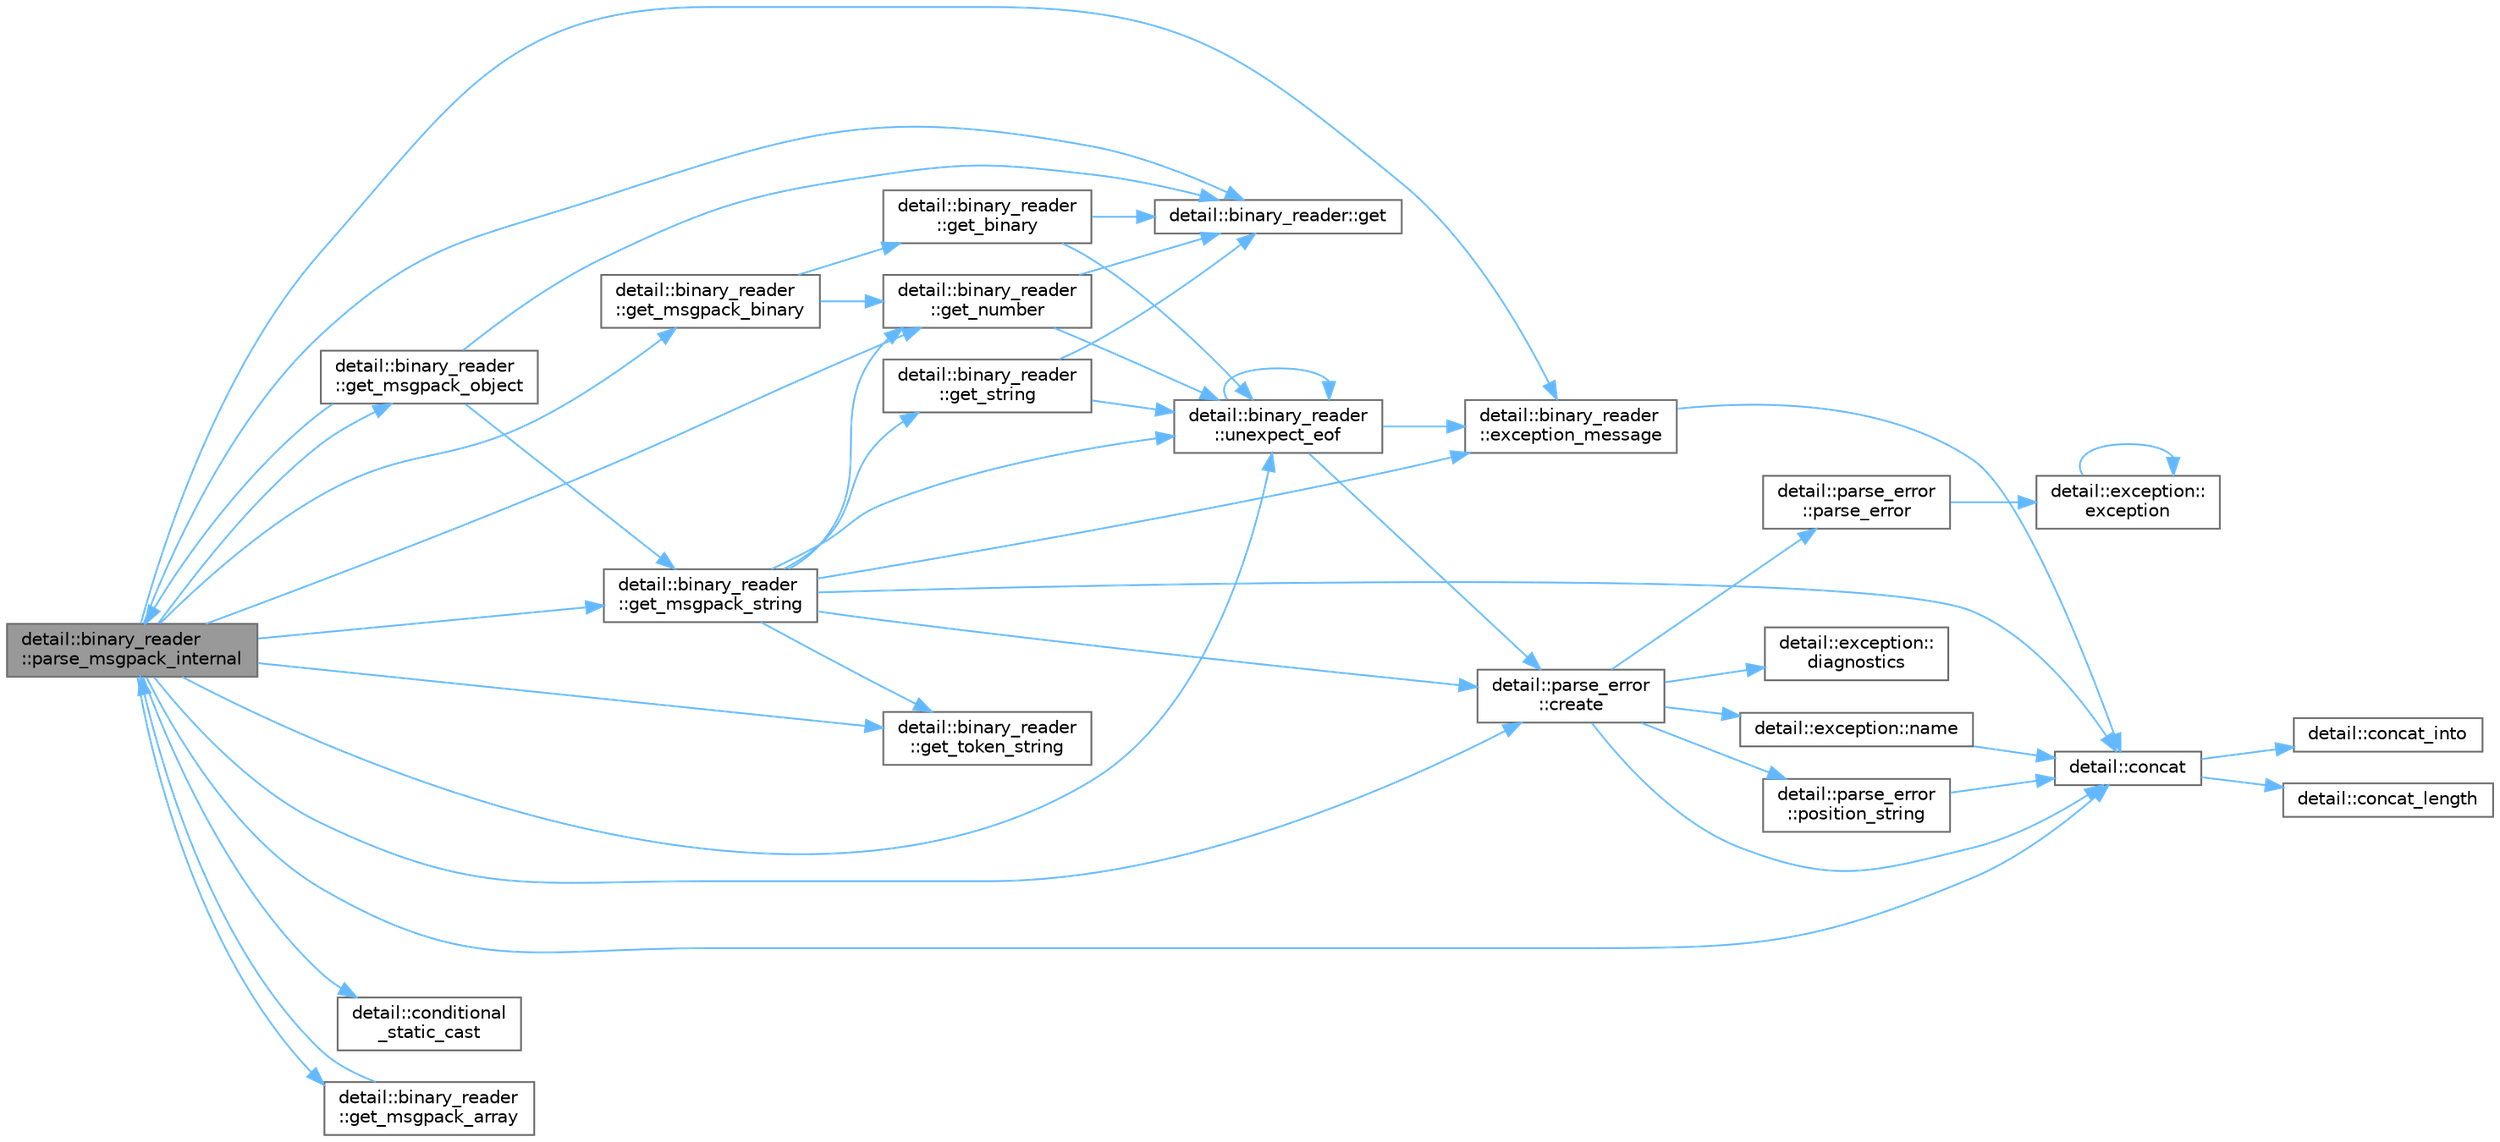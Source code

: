 digraph "detail::binary_reader::parse_msgpack_internal"
{
 // LATEX_PDF_SIZE
  bgcolor="transparent";
  edge [fontname=Helvetica,fontsize=10,labelfontname=Helvetica,labelfontsize=10];
  node [fontname=Helvetica,fontsize=10,shape=box,height=0.2,width=0.4];
  rankdir="LR";
  Node1 [id="Node000001",label="detail::binary_reader\l::parse_msgpack_internal",height=0.2,width=0.4,color="gray40", fillcolor="grey60", style="filled", fontcolor="black",tooltip=" "];
  Node1 -> Node2 [id="edge1_Node000001_Node000002",color="steelblue1",style="solid",tooltip=" "];
  Node2 [id="Node000002",label="detail::concat",height=0.2,width=0.4,color="grey40", fillcolor="white", style="filled",URL="$namespacedetail.html#a266fb3d4bf633ad6c506434cc91164da",tooltip=" "];
  Node2 -> Node3 [id="edge2_Node000002_Node000003",color="steelblue1",style="solid",tooltip=" "];
  Node3 [id="Node000003",label="detail::concat_into",height=0.2,width=0.4,color="grey40", fillcolor="white", style="filled",URL="$namespacedetail.html#a89f967b745cf8df11ba9d59f93d97753",tooltip=" "];
  Node2 -> Node4 [id="edge3_Node000002_Node000004",color="steelblue1",style="solid",tooltip=" "];
  Node4 [id="Node000004",label="detail::concat_length",height=0.2,width=0.4,color="grey40", fillcolor="white", style="filled",URL="$namespacedetail.html#ac185140ed8c8fcc07a302a890b714b0d",tooltip=" "];
  Node1 -> Node5 [id="edge4_Node000001_Node000005",color="steelblue1",style="solid",tooltip=" "];
  Node5 [id="Node000005",label="detail::conditional\l_static_cast",height=0.2,width=0.4,color="grey40", fillcolor="white", style="filled",URL="$namespacedetail.html#a5d17f1d261bd9fec64c08343c9f809fc",tooltip=" "];
  Node1 -> Node6 [id="edge5_Node000001_Node000006",color="steelblue1",style="solid",tooltip=" "];
  Node6 [id="Node000006",label="detail::parse_error\l::create",height=0.2,width=0.4,color="grey40", fillcolor="white", style="filled",URL="$classdetail_1_1parse__error.html#a07046ea9f33d28f120af188ed674d6df",tooltip="create a parse error exception"];
  Node6 -> Node2 [id="edge6_Node000006_Node000002",color="steelblue1",style="solid",tooltip=" "];
  Node6 -> Node7 [id="edge7_Node000006_Node000007",color="steelblue1",style="solid",tooltip=" "];
  Node7 [id="Node000007",label="detail::exception::\ldiagnostics",height=0.2,width=0.4,color="grey40", fillcolor="white", style="filled",URL="$classdetail_1_1exception.html#a6b4a786b5c1c25dd3edaceb1bf2d5120",tooltip=" "];
  Node6 -> Node8 [id="edge8_Node000006_Node000008",color="steelblue1",style="solid",tooltip=" "];
  Node8 [id="Node000008",label="detail::exception::name",height=0.2,width=0.4,color="grey40", fillcolor="white", style="filled",URL="$classdetail_1_1exception.html#a8f1eb56b9964c8dd84d89d0da98d883b",tooltip=" "];
  Node8 -> Node2 [id="edge9_Node000008_Node000002",color="steelblue1",style="solid",tooltip=" "];
  Node6 -> Node9 [id="edge10_Node000006_Node000009",color="steelblue1",style="solid",tooltip=" "];
  Node9 [id="Node000009",label="detail::parse_error\l::parse_error",height=0.2,width=0.4,color="grey40", fillcolor="white", style="filled",URL="$classdetail_1_1parse__error.html#a7703a00cc97c4590e56254b62b479ff5",tooltip=" "];
  Node9 -> Node10 [id="edge11_Node000009_Node000010",color="steelblue1",style="solid",tooltip=" "];
  Node10 [id="Node000010",label="detail::exception::\lexception",height=0.2,width=0.4,color="grey40", fillcolor="white", style="filled",URL="$classdetail_1_1exception.html#a528d6bc77e88490bbb84cde2222b7ff0",tooltip=" "];
  Node10 -> Node10 [id="edge12_Node000010_Node000010",color="steelblue1",style="solid",tooltip=" "];
  Node6 -> Node11 [id="edge13_Node000006_Node000011",color="steelblue1",style="solid",tooltip=" "];
  Node11 [id="Node000011",label="detail::parse_error\l::position_string",height=0.2,width=0.4,color="grey40", fillcolor="white", style="filled",URL="$classdetail_1_1parse__error.html#a19cdccb06cba79d7b4efc51f501ced8b",tooltip=" "];
  Node11 -> Node2 [id="edge14_Node000011_Node000002",color="steelblue1",style="solid",tooltip=" "];
  Node1 -> Node12 [id="edge15_Node000001_Node000012",color="steelblue1",style="solid",tooltip=" "];
  Node12 [id="Node000012",label="detail::binary_reader\l::exception_message",height=0.2,width=0.4,color="grey40", fillcolor="white", style="filled",URL="$classdetail_1_1binary__reader.html#a39c740811882a0023f6386858a5d5270",tooltip=" "];
  Node12 -> Node2 [id="edge16_Node000012_Node000002",color="steelblue1",style="solid",tooltip=" "];
  Node1 -> Node13 [id="edge17_Node000001_Node000013",color="steelblue1",style="solid",tooltip=" "];
  Node13 [id="Node000013",label="detail::binary_reader::get",height=0.2,width=0.4,color="grey40", fillcolor="white", style="filled",URL="$classdetail_1_1binary__reader.html#a9aeb80d0dd19032e1b2128b3f093a794",tooltip="get next character from the input"];
  Node1 -> Node14 [id="edge18_Node000001_Node000014",color="steelblue1",style="solid",tooltip=" "];
  Node14 [id="Node000014",label="detail::binary_reader\l::get_msgpack_array",height=0.2,width=0.4,color="grey40", fillcolor="white", style="filled",URL="$classdetail_1_1binary__reader.html#a975b19d6df6ec36e98a893bde5c48a08",tooltip=" "];
  Node14 -> Node1 [id="edge19_Node000014_Node000001",color="steelblue1",style="solid",tooltip=" "];
  Node1 -> Node15 [id="edge20_Node000001_Node000015",color="steelblue1",style="solid",tooltip=" "];
  Node15 [id="Node000015",label="detail::binary_reader\l::get_msgpack_binary",height=0.2,width=0.4,color="grey40", fillcolor="white", style="filled",URL="$classdetail_1_1binary__reader.html#aa2ebaeb5c91cb3065ffd8ad29c1e50e9",tooltip="reads a MessagePack byte array"];
  Node15 -> Node16 [id="edge21_Node000015_Node000016",color="steelblue1",style="solid",tooltip=" "];
  Node16 [id="Node000016",label="detail::binary_reader\l::get_binary",height=0.2,width=0.4,color="grey40", fillcolor="white", style="filled",URL="$classdetail_1_1binary__reader.html#a3ec63657f0ece66358be99ee7ec46c1f",tooltip="create a byte array by reading bytes from the input"];
  Node16 -> Node13 [id="edge22_Node000016_Node000013",color="steelblue1",style="solid",tooltip=" "];
  Node16 -> Node17 [id="edge23_Node000016_Node000017",color="steelblue1",style="solid",tooltip=" "];
  Node17 [id="Node000017",label="detail::binary_reader\l::unexpect_eof",height=0.2,width=0.4,color="grey40", fillcolor="white", style="filled",URL="$classdetail_1_1binary__reader.html#a86d19cc231aae395395030fd8ae19fd5",tooltip=" "];
  Node17 -> Node6 [id="edge24_Node000017_Node000006",color="steelblue1",style="solid",tooltip=" "];
  Node17 -> Node12 [id="edge25_Node000017_Node000012",color="steelblue1",style="solid",tooltip=" "];
  Node17 -> Node17 [id="edge26_Node000017_Node000017",color="steelblue1",style="solid",tooltip=" "];
  Node15 -> Node18 [id="edge27_Node000015_Node000018",color="steelblue1",style="solid",tooltip=" "];
  Node18 [id="Node000018",label="detail::binary_reader\l::get_number",height=0.2,width=0.4,color="grey40", fillcolor="white", style="filled",URL="$classdetail_1_1binary__reader.html#a809c1fd4598b7d4cecaf93aaf1547205",tooltip=" "];
  Node18 -> Node13 [id="edge28_Node000018_Node000013",color="steelblue1",style="solid",tooltip=" "];
  Node18 -> Node17 [id="edge29_Node000018_Node000017",color="steelblue1",style="solid",tooltip=" "];
  Node1 -> Node19 [id="edge30_Node000001_Node000019",color="steelblue1",style="solid",tooltip=" "];
  Node19 [id="Node000019",label="detail::binary_reader\l::get_msgpack_object",height=0.2,width=0.4,color="grey40", fillcolor="white", style="filled",URL="$classdetail_1_1binary__reader.html#a56e6f4b666a07df7687d43fc470a781d",tooltip=" "];
  Node19 -> Node13 [id="edge31_Node000019_Node000013",color="steelblue1",style="solid",tooltip=" "];
  Node19 -> Node20 [id="edge32_Node000019_Node000020",color="steelblue1",style="solid",tooltip=" "];
  Node20 [id="Node000020",label="detail::binary_reader\l::get_msgpack_string",height=0.2,width=0.4,color="grey40", fillcolor="white", style="filled",URL="$classdetail_1_1binary__reader.html#a39289c89b50b1d53cd6e066f50ad2f01",tooltip="reads a MessagePack string"];
  Node20 -> Node2 [id="edge33_Node000020_Node000002",color="steelblue1",style="solid",tooltip=" "];
  Node20 -> Node6 [id="edge34_Node000020_Node000006",color="steelblue1",style="solid",tooltip=" "];
  Node20 -> Node12 [id="edge35_Node000020_Node000012",color="steelblue1",style="solid",tooltip=" "];
  Node20 -> Node18 [id="edge36_Node000020_Node000018",color="steelblue1",style="solid",tooltip=" "];
  Node20 -> Node21 [id="edge37_Node000020_Node000021",color="steelblue1",style="solid",tooltip=" "];
  Node21 [id="Node000021",label="detail::binary_reader\l::get_string",height=0.2,width=0.4,color="grey40", fillcolor="white", style="filled",URL="$classdetail_1_1binary__reader.html#a0378b0788080dd6ba0eaaaa7aab855bf",tooltip="create a string by reading characters from the input"];
  Node21 -> Node13 [id="edge38_Node000021_Node000013",color="steelblue1",style="solid",tooltip=" "];
  Node21 -> Node17 [id="edge39_Node000021_Node000017",color="steelblue1",style="solid",tooltip=" "];
  Node20 -> Node22 [id="edge40_Node000020_Node000022",color="steelblue1",style="solid",tooltip=" "];
  Node22 [id="Node000022",label="detail::binary_reader\l::get_token_string",height=0.2,width=0.4,color="grey40", fillcolor="white", style="filled",URL="$classdetail_1_1binary__reader.html#a2ef89c65a295e23efa6d7363fafc84cc",tooltip=" "];
  Node20 -> Node17 [id="edge41_Node000020_Node000017",color="steelblue1",style="solid",tooltip=" "];
  Node19 -> Node1 [id="edge42_Node000019_Node000001",color="steelblue1",style="solid",tooltip=" "];
  Node1 -> Node20 [id="edge43_Node000001_Node000020",color="steelblue1",style="solid",tooltip=" "];
  Node1 -> Node18 [id="edge44_Node000001_Node000018",color="steelblue1",style="solid",tooltip=" "];
  Node1 -> Node22 [id="edge45_Node000001_Node000022",color="steelblue1",style="solid",tooltip=" "];
  Node1 -> Node17 [id="edge46_Node000001_Node000017",color="steelblue1",style="solid",tooltip=" "];
}
